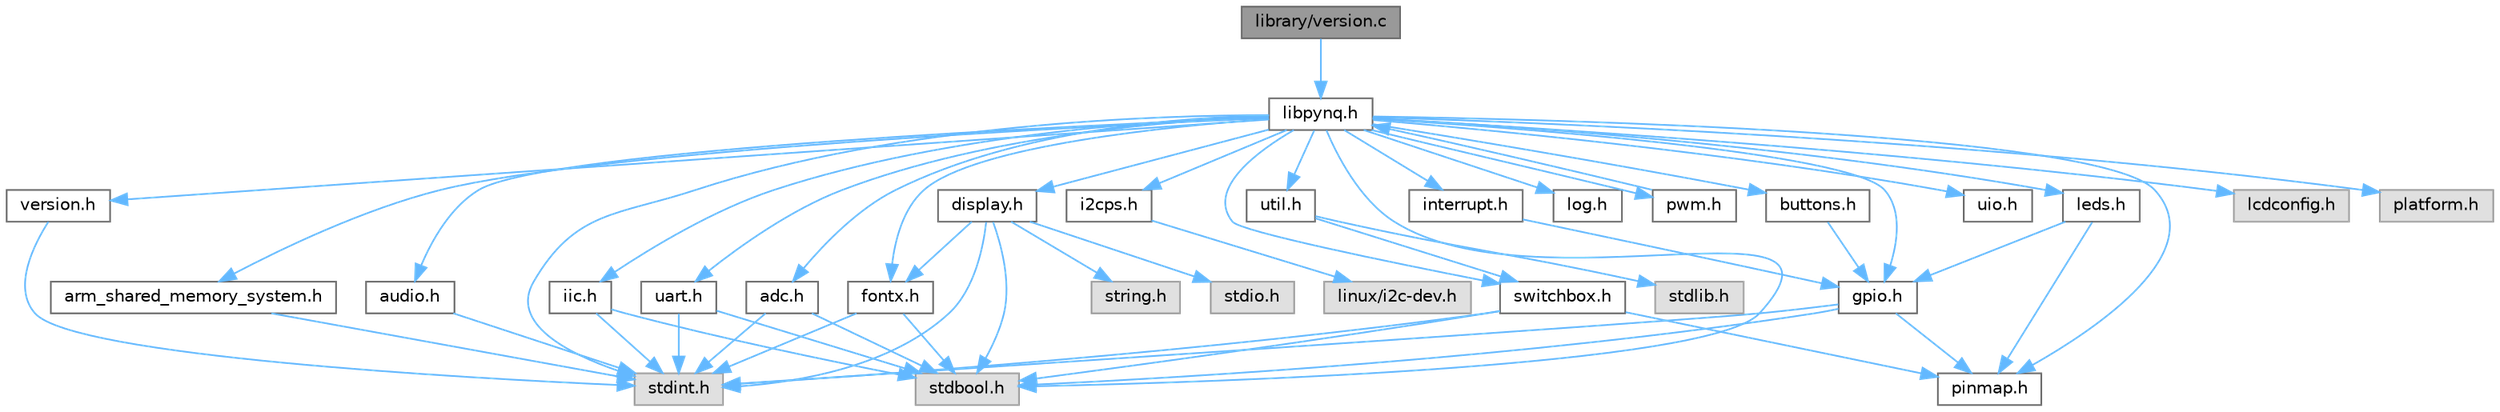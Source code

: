 digraph "library/version.c"
{
 // LATEX_PDF_SIZE
  bgcolor="transparent";
  edge [fontname=Helvetica,fontsize=10,labelfontname=Helvetica,labelfontsize=10];
  node [fontname=Helvetica,fontsize=10,shape=box,height=0.2,width=0.4];
  Node1 [id="Node000001",label="library/version.c",height=0.2,width=0.4,color="gray40", fillcolor="grey60", style="filled", fontcolor="black",tooltip=" "];
  Node1 -> Node2 [id="edge1_Node000001_Node000002",color="steelblue1",style="solid",tooltip=" "];
  Node2 [id="Node000002",label="libpynq.h",height=0.2,width=0.4,color="grey40", fillcolor="white", style="filled",URL="$libpynq_8h.html",tooltip=" "];
  Node2 -> Node3 [id="edge2_Node000002_Node000003",color="steelblue1",style="solid",tooltip=" "];
  Node3 [id="Node000003",label="stdbool.h",height=0.2,width=0.4,color="grey60", fillcolor="#E0E0E0", style="filled",tooltip=" "];
  Node2 -> Node4 [id="edge3_Node000002_Node000004",color="steelblue1",style="solid",tooltip=" "];
  Node4 [id="Node000004",label="stdint.h",height=0.2,width=0.4,color="grey60", fillcolor="#E0E0E0", style="filled",tooltip=" "];
  Node2 -> Node5 [id="edge4_Node000002_Node000005",color="steelblue1",style="solid",tooltip=" "];
  Node5 [id="Node000005",label="adc.h",height=0.2,width=0.4,color="grey40", fillcolor="white", style="filled",URL="$adc_8h.html",tooltip=" "];
  Node5 -> Node3 [id="edge5_Node000005_Node000003",color="steelblue1",style="solid",tooltip=" "];
  Node5 -> Node4 [id="edge6_Node000005_Node000004",color="steelblue1",style="solid",tooltip=" "];
  Node2 -> Node6 [id="edge7_Node000002_Node000006",color="steelblue1",style="solid",tooltip=" "];
  Node6 [id="Node000006",label="arm_shared_memory_system.h",height=0.2,width=0.4,color="grey40", fillcolor="white", style="filled",URL="$arm__shared__memory__system_8h.html",tooltip=" "];
  Node6 -> Node4 [id="edge8_Node000006_Node000004",color="steelblue1",style="solid",tooltip=" "];
  Node2 -> Node7 [id="edge9_Node000002_Node000007",color="steelblue1",style="solid",tooltip=" "];
  Node7 [id="Node000007",label="audio.h",height=0.2,width=0.4,color="grey40", fillcolor="white", style="filled",URL="$audio_8h.html",tooltip=" "];
  Node7 -> Node4 [id="edge10_Node000007_Node000004",color="steelblue1",style="solid",tooltip=" "];
  Node2 -> Node8 [id="edge11_Node000002_Node000008",color="steelblue1",style="solid",tooltip=" "];
  Node8 [id="Node000008",label="buttons.h",height=0.2,width=0.4,color="grey40", fillcolor="white", style="filled",URL="$buttons_8h.html",tooltip=" "];
  Node8 -> Node9 [id="edge12_Node000008_Node000009",color="steelblue1",style="solid",tooltip=" "];
  Node9 [id="Node000009",label="gpio.h",height=0.2,width=0.4,color="grey40", fillcolor="white", style="filled",URL="$gpio_8h.html",tooltip=" "];
  Node9 -> Node10 [id="edge13_Node000009_Node000010",color="steelblue1",style="solid",tooltip=" "];
  Node10 [id="Node000010",label="pinmap.h",height=0.2,width=0.4,color="grey40", fillcolor="white", style="filled",URL="$pinmap_8h.html",tooltip=" "];
  Node9 -> Node3 [id="edge14_Node000009_Node000003",color="steelblue1",style="solid",tooltip=" "];
  Node9 -> Node4 [id="edge15_Node000009_Node000004",color="steelblue1",style="solid",tooltip=" "];
  Node2 -> Node11 [id="edge16_Node000002_Node000011",color="steelblue1",style="solid",tooltip=" "];
  Node11 [id="Node000011",label="display.h",height=0.2,width=0.4,color="grey40", fillcolor="white", style="filled",URL="$display_8h.html",tooltip=" "];
  Node11 -> Node12 [id="edge17_Node000011_Node000012",color="steelblue1",style="solid",tooltip=" "];
  Node12 [id="Node000012",label="fontx.h",height=0.2,width=0.4,color="grey40", fillcolor="white", style="filled",URL="$fontx_8h.html",tooltip=" "];
  Node12 -> Node3 [id="edge18_Node000012_Node000003",color="steelblue1",style="solid",tooltip=" "];
  Node12 -> Node4 [id="edge19_Node000012_Node000004",color="steelblue1",style="solid",tooltip=" "];
  Node11 -> Node3 [id="edge20_Node000011_Node000003",color="steelblue1",style="solid",tooltip=" "];
  Node11 -> Node4 [id="edge21_Node000011_Node000004",color="steelblue1",style="solid",tooltip=" "];
  Node11 -> Node13 [id="edge22_Node000011_Node000013",color="steelblue1",style="solid",tooltip=" "];
  Node13 [id="Node000013",label="stdio.h",height=0.2,width=0.4,color="grey60", fillcolor="#E0E0E0", style="filled",tooltip=" "];
  Node11 -> Node14 [id="edge23_Node000011_Node000014",color="steelblue1",style="solid",tooltip=" "];
  Node14 [id="Node000014",label="string.h",height=0.2,width=0.4,color="grey60", fillcolor="#E0E0E0", style="filled",tooltip=" "];
  Node2 -> Node12 [id="edge24_Node000002_Node000012",color="steelblue1",style="solid",tooltip=" "];
  Node2 -> Node9 [id="edge25_Node000002_Node000009",color="steelblue1",style="solid",tooltip=" "];
  Node2 -> Node15 [id="edge26_Node000002_Node000015",color="steelblue1",style="solid",tooltip=" "];
  Node15 [id="Node000015",label="i2cps.h",height=0.2,width=0.4,color="grey40", fillcolor="white", style="filled",URL="$i2cps_8h.html",tooltip=" "];
  Node15 -> Node16 [id="edge27_Node000015_Node000016",color="steelblue1",style="solid",tooltip=" "];
  Node16 [id="Node000016",label="linux/i2c-dev.h",height=0.2,width=0.4,color="grey60", fillcolor="#E0E0E0", style="filled",tooltip=" "];
  Node2 -> Node17 [id="edge28_Node000002_Node000017",color="steelblue1",style="solid",tooltip=" "];
  Node17 [id="Node000017",label="iic.h",height=0.2,width=0.4,color="grey40", fillcolor="white", style="filled",URL="$iic_8h.html",tooltip=" "];
  Node17 -> Node3 [id="edge29_Node000017_Node000003",color="steelblue1",style="solid",tooltip=" "];
  Node17 -> Node4 [id="edge30_Node000017_Node000004",color="steelblue1",style="solid",tooltip=" "];
  Node2 -> Node18 [id="edge31_Node000002_Node000018",color="steelblue1",style="solid",tooltip=" "];
  Node18 [id="Node000018",label="interrupt.h",height=0.2,width=0.4,color="grey40", fillcolor="white", style="filled",URL="$interrupt_8h.html",tooltip=" "];
  Node18 -> Node9 [id="edge32_Node000018_Node000009",color="steelblue1",style="solid",tooltip=" "];
  Node2 -> Node19 [id="edge33_Node000002_Node000019",color="steelblue1",style="solid",tooltip=" "];
  Node19 [id="Node000019",label="leds.h",height=0.2,width=0.4,color="grey40", fillcolor="white", style="filled",URL="$leds_8h.html",tooltip=" "];
  Node19 -> Node9 [id="edge34_Node000019_Node000009",color="steelblue1",style="solid",tooltip=" "];
  Node19 -> Node10 [id="edge35_Node000019_Node000010",color="steelblue1",style="solid",tooltip=" "];
  Node2 -> Node20 [id="edge36_Node000002_Node000020",color="steelblue1",style="solid",tooltip=" "];
  Node20 [id="Node000020",label="log.h",height=0.2,width=0.4,color="grey40", fillcolor="white", style="filled",URL="$log_8h.html",tooltip=" "];
  Node2 -> Node10 [id="edge37_Node000002_Node000010",color="steelblue1",style="solid",tooltip=" "];
  Node2 -> Node21 [id="edge38_Node000002_Node000021",color="steelblue1",style="solid",tooltip=" "];
  Node21 [id="Node000021",label="pwm.h",height=0.2,width=0.4,color="grey40", fillcolor="white", style="filled",URL="$pwm_8h.html",tooltip=" "];
  Node21 -> Node2 [id="edge39_Node000021_Node000002",color="steelblue1",style="solid",tooltip=" "];
  Node2 -> Node22 [id="edge40_Node000002_Node000022",color="steelblue1",style="solid",tooltip=" "];
  Node22 [id="Node000022",label="switchbox.h",height=0.2,width=0.4,color="grey40", fillcolor="white", style="filled",URL="$switchbox_8h.html",tooltip=" "];
  Node22 -> Node10 [id="edge41_Node000022_Node000010",color="steelblue1",style="solid",tooltip=" "];
  Node22 -> Node3 [id="edge42_Node000022_Node000003",color="steelblue1",style="solid",tooltip=" "];
  Node22 -> Node4 [id="edge43_Node000022_Node000004",color="steelblue1",style="solid",tooltip=" "];
  Node2 -> Node23 [id="edge44_Node000002_Node000023",color="steelblue1",style="solid",tooltip=" "];
  Node23 [id="Node000023",label="uart.h",height=0.2,width=0.4,color="grey40", fillcolor="white", style="filled",URL="$uart_8h.html",tooltip=" "];
  Node23 -> Node3 [id="edge45_Node000023_Node000003",color="steelblue1",style="solid",tooltip=" "];
  Node23 -> Node4 [id="edge46_Node000023_Node000004",color="steelblue1",style="solid",tooltip=" "];
  Node2 -> Node24 [id="edge47_Node000002_Node000024",color="steelblue1",style="solid",tooltip=" "];
  Node24 [id="Node000024",label="uio.h",height=0.2,width=0.4,color="grey40", fillcolor="white", style="filled",URL="$uio_8h.html",tooltip=" "];
  Node2 -> Node25 [id="edge48_Node000002_Node000025",color="steelblue1",style="solid",tooltip=" "];
  Node25 [id="Node000025",label="util.h",height=0.2,width=0.4,color="grey40", fillcolor="white", style="filled",URL="$util_8h.html",tooltip=" "];
  Node25 -> Node26 [id="edge49_Node000025_Node000026",color="steelblue1",style="solid",tooltip=" "];
  Node26 [id="Node000026",label="stdlib.h",height=0.2,width=0.4,color="grey60", fillcolor="#E0E0E0", style="filled",tooltip=" "];
  Node25 -> Node22 [id="edge50_Node000025_Node000022",color="steelblue1",style="solid",tooltip=" "];
  Node2 -> Node27 [id="edge51_Node000002_Node000027",color="steelblue1",style="solid",tooltip=" "];
  Node27 [id="Node000027",label="version.h",height=0.2,width=0.4,color="grey40", fillcolor="white", style="filled",URL="$version_8h.html",tooltip=" "];
  Node27 -> Node4 [id="edge52_Node000027_Node000004",color="steelblue1",style="solid",tooltip=" "];
  Node2 -> Node28 [id="edge53_Node000002_Node000028",color="steelblue1",style="solid",tooltip=" "];
  Node28 [id="Node000028",label="lcdconfig.h",height=0.2,width=0.4,color="grey60", fillcolor="#E0E0E0", style="filled",tooltip=" "];
  Node2 -> Node29 [id="edge54_Node000002_Node000029",color="steelblue1",style="solid",tooltip=" "];
  Node29 [id="Node000029",label="platform.h",height=0.2,width=0.4,color="grey60", fillcolor="#E0E0E0", style="filled",tooltip=" "];
}
